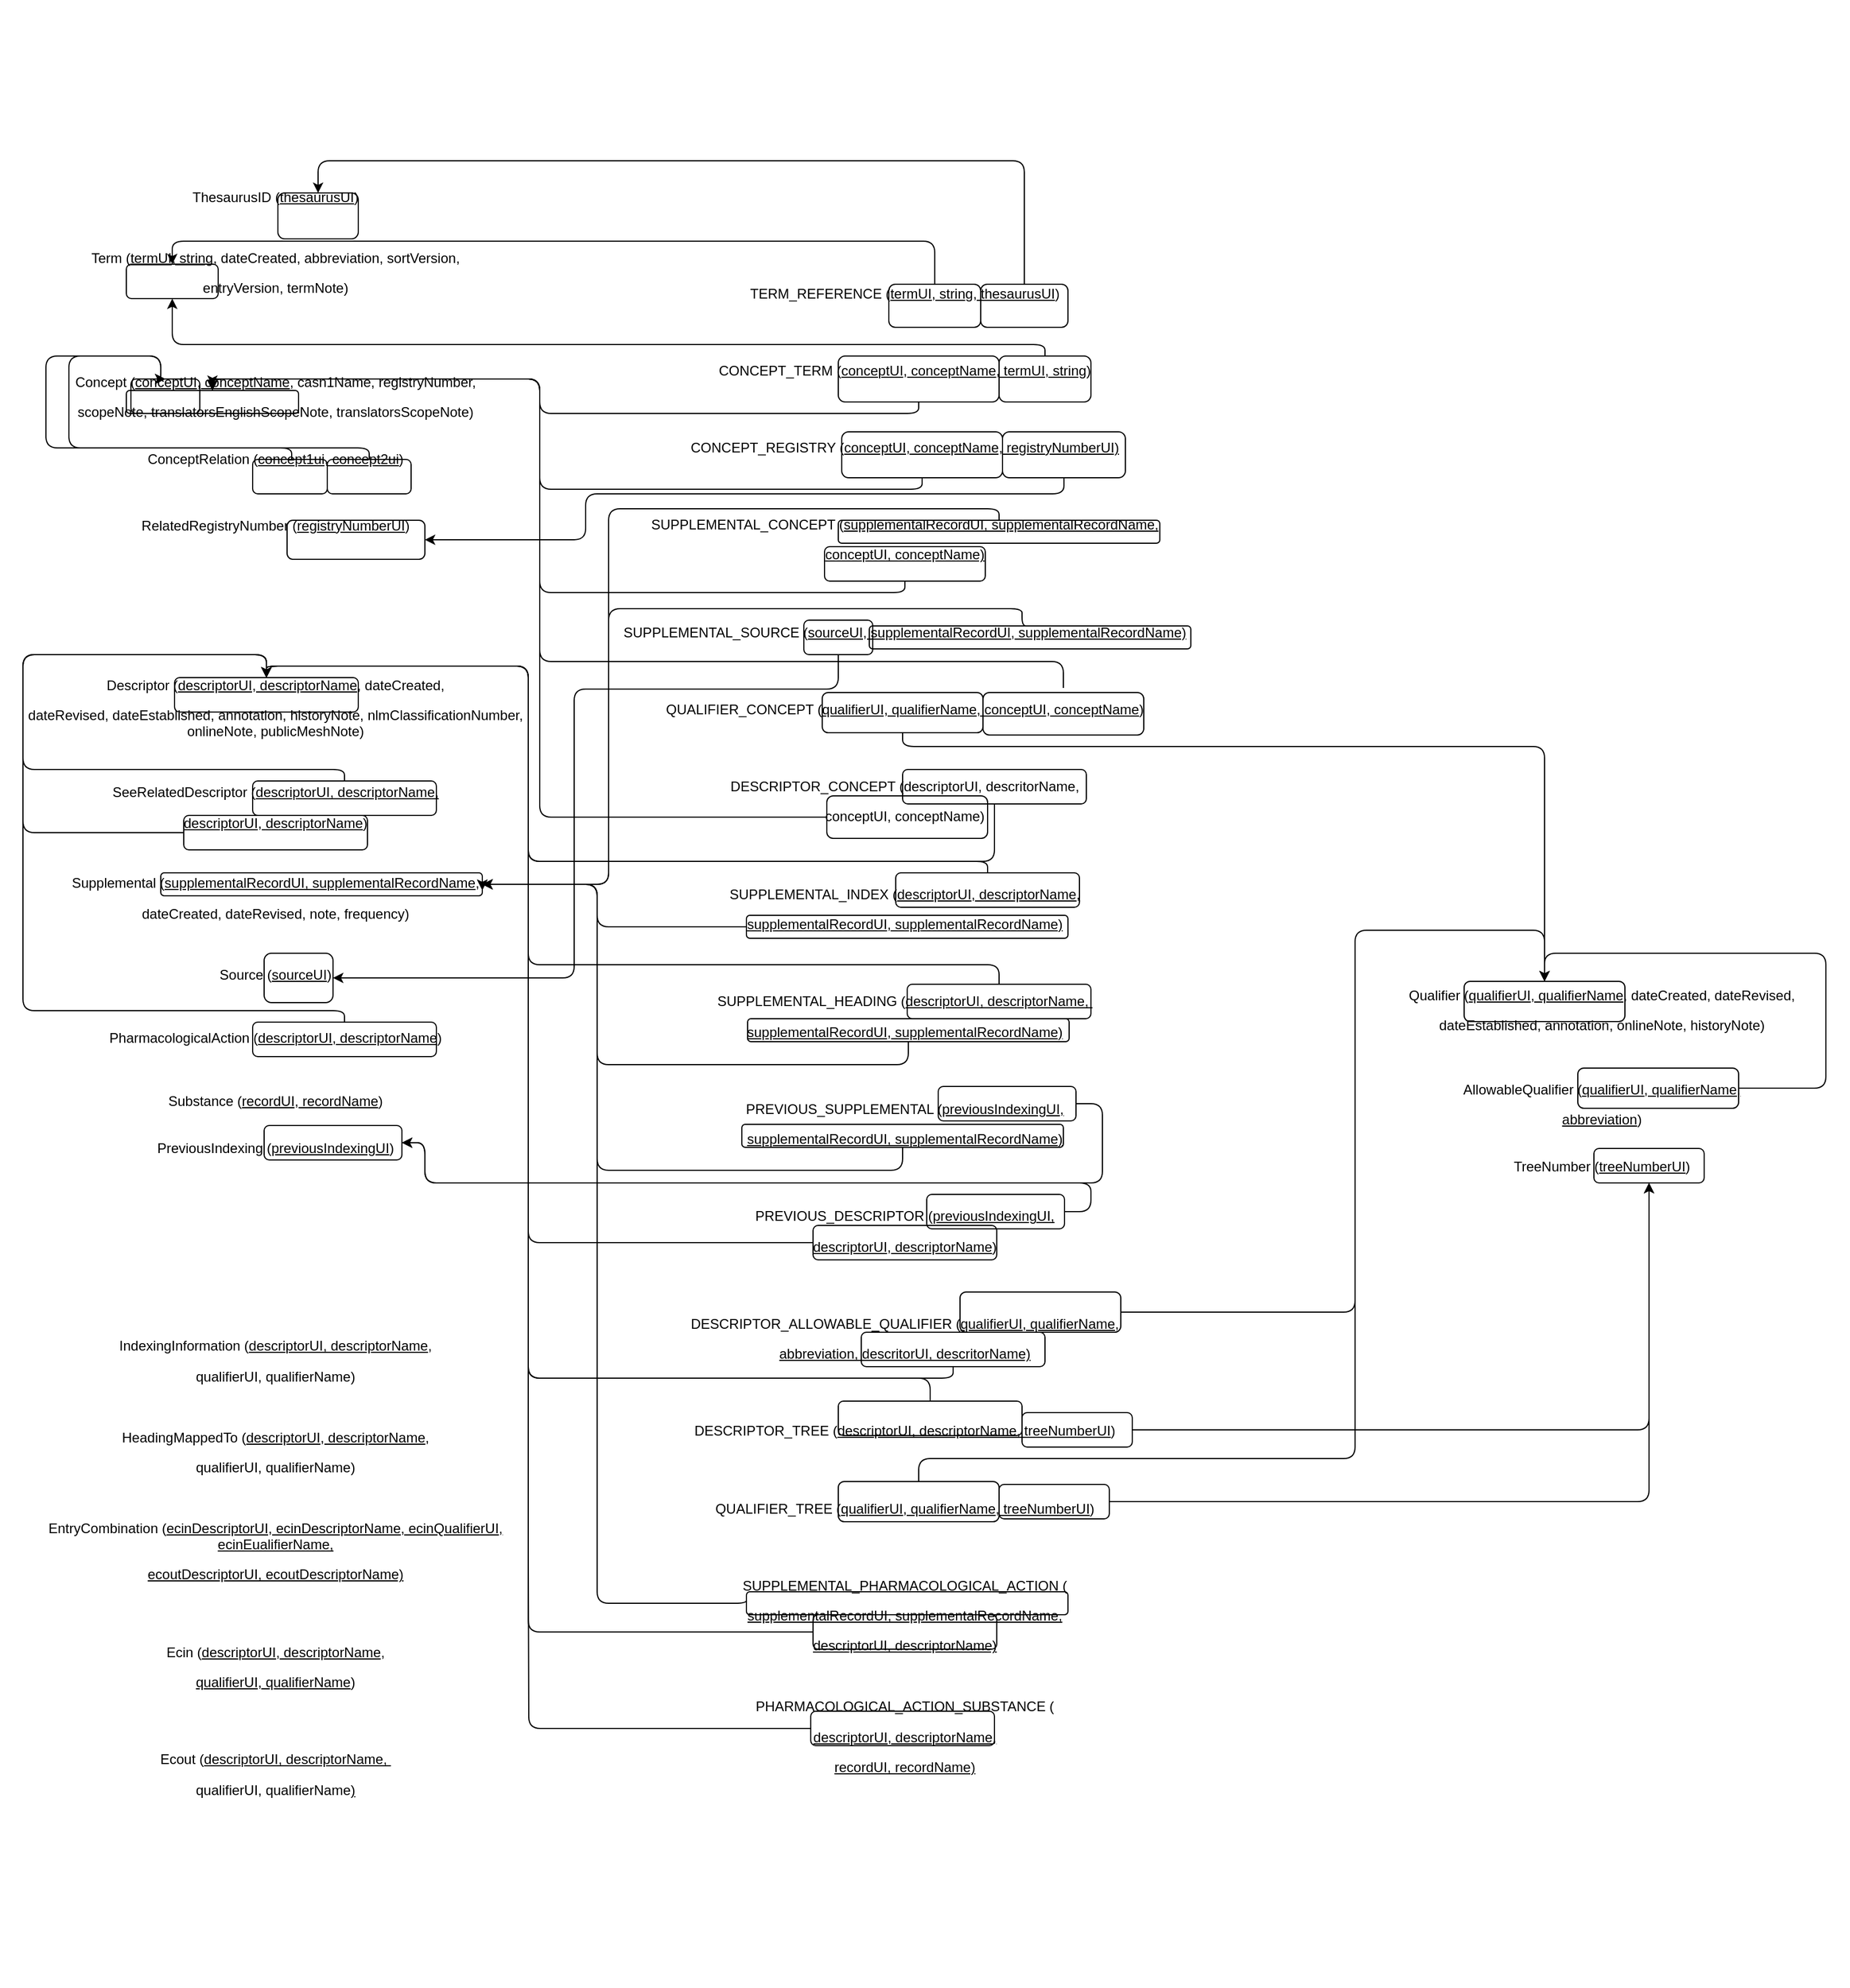 <mxfile version="13.0.2" type="github">
  <diagram id="R2lEEEUBdFMjLlhIrx00" name="Page-1">
    <mxGraphModel dx="1718" dy="1550" grid="1" gridSize="10" guides="1" tooltips="1" connect="1" arrows="1" fold="1" page="1" pageScale="1" pageWidth="850" pageHeight="1100" math="0" shadow="0" extFonts="Permanent Marker^https://fonts.googleapis.com/css?family=Permanent+Marker">
      <root>
        <mxCell id="0" />
        <mxCell id="1" parent="0" />
        <mxCell id="utsIGUZCIPryRFQYJ9Vm-76" value="&lt;p class=&quot;MsoNormal&quot;&gt;Qualifier (&lt;u&gt;qualifierUI, qualifierName&lt;/u&gt;, dateCreated, dateRevised,&lt;/p&gt;&lt;p class=&quot;MsoNormal&quot;&gt;dateEstablished, annotation, onlineNote, historyNote)&lt;/p&gt;&lt;div&gt;&lt;br&gt;&lt;/div&gt;&lt;div&gt;&lt;br&gt;&lt;/div&gt;&lt;div&gt;AllowableQualifier (&lt;u&gt;qualifierUI, qualifierName,&lt;/u&gt;&lt;br&gt;&lt;p class=&quot;MsoNormal&quot;&gt;&lt;u&gt;abbreviation&lt;/u&gt;)&lt;/p&gt;&lt;br&gt;TreeNumber (&lt;u&gt;treeNumberUI&lt;/u&gt;)&lt;br&gt;&lt;/div&gt;" style="text;html=1;strokeColor=none;fillColor=none;align=center;verticalAlign=middle;rounded=0;whiteSpace=wrap;" vertex="1" parent="1">
          <mxGeometry x="940" y="180" width="430" height="290" as="geometry" />
        </mxCell>
        <mxCell id="nE6-rk7fYekWXhLa4hP_-1" value="&lt;p class=&quot;MsoNormal&quot;&gt;ThesaurusID (&lt;u&gt;thesaurusUI&lt;/u&gt;)&lt;/p&gt;&lt;br&gt;&lt;p class=&quot;MsoNormal&quot;&gt;Term (&lt;u&gt;termUI, string&lt;/u&gt;, dateCreated, abbreviation, sortVersion,&lt;/p&gt;&lt;p class=&quot;MsoNormal&quot;&gt;entryVersion, termNote)&lt;/p&gt;&lt;br&gt;&lt;br&gt;&lt;br&gt;&lt;p class=&quot;MsoNormal&quot;&gt;Concept (&lt;u&gt;conceptUI, conceptName&lt;/u&gt;, casn1Name, registryNumber,&lt;/p&gt;&lt;p class=&quot;MsoNormal&quot;&gt;scopeNote, translatorsEnglishScopeNote, translatorsScopeNote)&lt;/p&gt;&lt;br&gt;ConceptRelation (&lt;u&gt;concept1ui, concept2ui&lt;/u&gt;)&lt;br&gt;&lt;br&gt;&lt;br&gt;&lt;br&gt;RelatedRegistryNumber (&lt;u&gt;registryNumberUI&lt;/u&gt;)&lt;br&gt;&lt;br&gt;&lt;br&gt;&lt;p class=&quot;MsoNormal&quot;&gt;&lt;/p&gt;&lt;br&gt;&lt;br&gt;&lt;br&gt;&lt;br&gt;&lt;br&gt;&lt;p class=&quot;MsoNormal&quot;&gt;Descriptor (&lt;u&gt;descriptorUI, descriptorName&lt;/u&gt;, dateCreated,&lt;/p&gt;&lt;p class=&quot;MsoNormal&quot;&gt;dateRevised, dateEstablished, annotation, historyNote, nlmClassificationNumber,&lt;br&gt;onlineNote, publicMeshNote)&lt;/p&gt;&lt;br&gt;&lt;p class=&quot;MsoNormal&quot;&gt;&lt;/p&gt;&lt;p class=&quot;MsoNormal&quot;&gt;SeeRelatedDescriptor (&lt;u&gt;descriptorUI, descriptorName,&lt;/u&gt;&lt;/p&gt;&lt;p class=&quot;MsoNormal&quot;&gt;&lt;u&gt;descriptorUI,&amp;nbsp;&lt;/u&gt;&lt;u&gt;descriptorName&lt;/u&gt;)&lt;/p&gt;&lt;div&gt;&lt;br&gt;&lt;/div&gt;&lt;p class=&quot;MsoNormal&quot;&gt;&lt;span&gt;Supplemental (&lt;/span&gt;&lt;u&gt;supplementalRecordUI, supplementalRecordName&lt;/u&gt;&lt;span&gt;,&lt;/span&gt;&lt;br&gt;&lt;/p&gt;&lt;p class=&quot;MsoNormal&quot;&gt;dateCreated, dateRevised, note, frequency)&lt;/p&gt;&lt;br&gt;&lt;p class=&quot;MsoNormal&quot;&gt;Source (&lt;u&gt;sourceUI&lt;/u&gt;)&lt;/p&gt;&lt;br&gt;&lt;br&gt;PharmacologicalAction (&lt;u&gt;descriptorUI, descriptorName&lt;/u&gt;)&lt;br&gt;&lt;br&gt;&lt;br&gt;&lt;p class=&quot;MsoNormal&quot;&gt;Substance (&lt;u&gt;recordUI, recordName&lt;/u&gt;)&lt;/p&gt;&lt;br&gt;&lt;span&gt;PreviousIndexing (&lt;/span&gt;&lt;u&gt;previousIndexingUI&lt;/u&gt;&lt;span&gt;)&lt;/span&gt;&lt;br&gt;&lt;br&gt;&lt;span&gt;&lt;br&gt;&lt;br&gt;&lt;/span&gt;&lt;br&gt;&lt;br&gt;&lt;br&gt;&lt;br&gt;&lt;br&gt;&lt;br&gt;&lt;br&gt;&lt;span&gt;&lt;br&gt;IndexingInformation (&lt;/span&gt;&lt;u&gt;descriptorUI, descriptorName&lt;/u&gt;&lt;span&gt;,&lt;/span&gt;&lt;br&gt;&lt;p class=&quot;MsoNormal&quot;&gt;qualifierUI, qualifierName)&lt;/p&gt;&lt;br&gt;&lt;p class=&quot;MsoNormal&quot;&gt;HeadingMappedTo (&lt;u&gt;descriptorUI, descriptorName&lt;/u&gt;,&lt;/p&gt;&lt;p class=&quot;MsoNormal&quot;&gt;qualifierUI, qualifierName)&lt;/p&gt;&lt;p class=&quot;MsoNormal&quot;&gt;&lt;br&gt;&lt;/p&gt;&lt;p class=&quot;MsoNormal&quot;&gt;EntryCombination (&lt;u&gt;ecinDescriptorUI, ecinDescriptorName, ecinQualifierUI, ecinEualifierName,&lt;/u&gt;&lt;/p&gt;&lt;p class=&quot;MsoNormal&quot;&gt;&lt;u&gt;ecoutDescriptorUI, ecoutDescriptorName)&lt;/u&gt;&lt;/p&gt;&lt;br&gt;&lt;br&gt;&lt;p class=&quot;MsoNormal&quot;&gt;Ecin (&lt;u&gt;descriptorUI, descriptorName,&lt;/u&gt;&lt;/p&gt;&lt;p class=&quot;MsoNormal&quot;&gt;&lt;u&gt;qualifierUI, qualifierName&lt;/u&gt;)&lt;/p&gt;&lt;br&gt;&lt;br&gt;&lt;p class=&quot;MsoNormal&quot;&gt;Ecout (&lt;u&gt;descriptorUI, descriptorName,&amp;nbsp;&lt;/u&gt;&lt;/p&gt;&lt;p class=&quot;MsoNormal&quot;&gt;&lt;span&gt;qualifierUI,&amp;nbsp;&lt;/span&gt;&lt;span&gt;qualifierName&lt;/span&gt;&lt;u&gt;)&lt;/u&gt;&lt;/p&gt;" style="text;html=1;strokeColor=none;fillColor=none;align=center;verticalAlign=middle;whiteSpace=wrap;rounded=0;" parent="1" vertex="1">
          <mxGeometry x="-240" y="-610" width="480" height="1730" as="geometry" />
        </mxCell>
        <mxCell id="nE6-rk7fYekWXhLa4hP_-2" value="&lt;p class=&quot;MsoNormal&quot;&gt;TERM_REFERENCE (&lt;u&gt;termUI, string, thesaurusUI&lt;/u&gt;)&lt;/p&gt;&lt;br&gt;&lt;br&gt;&lt;p class=&quot;MsoNormal&quot;&gt;CONCEPT_TERM (&lt;u&gt;conceptUI, conceptName, termUI, string&lt;/u&gt;)&lt;/p&gt;&lt;br&gt;&lt;br&gt;&lt;p class=&quot;MsoNormal&quot;&gt;CONCEPT_REGISTRY (&lt;u&gt;conceptUI, conceptName, registryNumberUI)&lt;/u&gt;&lt;/p&gt;&lt;br&gt;&lt;br&gt;&lt;p class=&quot;MsoNormal&quot;&gt;SUPPLEMENTAL_CONCEPT (&lt;u&gt;supplementalRecordUI, supplementalRecordName,&lt;/u&gt;&lt;/p&gt;&lt;p class=&quot;MsoNormal&quot;&gt;&lt;u&gt;conceptUI, conceptName)&lt;/u&gt;&lt;/p&gt;&lt;br&gt;&lt;br&gt;&lt;p class=&quot;MsoNormal&quot;&gt;SUPPLEMENTAL_SOURCE (&lt;u&gt;sourceUI, supplementalRecordUI, supplementalRecordName)&lt;/u&gt;&lt;/p&gt;&lt;br&gt;&lt;br&gt;&lt;p class=&quot;MsoNormal&quot;&gt;QUALIFIER_CONCEPT (&lt;u&gt;qualifierUI, qualifierName, conceptUI, conceptName&lt;/u&gt;)&lt;/p&gt;&lt;br&gt;&lt;br&gt;&lt;p class=&quot;MsoNormal&quot;&gt;DESCRIPTOR_CONCEPT (descriptorUI, descritorName,&lt;/p&gt;&lt;p class=&quot;MsoNormal&quot;&gt;conceptUI, conceptName)&lt;/p&gt;&lt;br&gt;&lt;br&gt;&lt;p class=&quot;MsoNormal&quot;&gt;SUPPLEMENTAL_INDEX (&lt;u&gt;descriptorUI, descriptorName,&lt;/u&gt;&lt;/p&gt;&lt;p class=&quot;MsoNormal&quot;&gt;&lt;u&gt;supplementalRecordUI, supplementalRecordName)&lt;/u&gt;&lt;/p&gt;&lt;br&gt;&lt;br&gt;&lt;p class=&quot;MsoNormal&quot;&gt;SUPPLEMENTAL_HEADING (&lt;u&gt;descriptorUI, descriptorName,&amp;nbsp;&lt;/u&gt;&lt;/p&gt;&lt;p class=&quot;MsoNormal&quot;&gt;&lt;u&gt;supplementalRecordUI, supplementalRecordName)&lt;/u&gt;&lt;/p&gt;&lt;br&gt;&lt;br&gt;&lt;p class=&quot;MsoNormal&quot;&gt;PREVIOUS_SUPPLEMENTAL (&lt;u&gt;previousIndexingUI,&lt;/u&gt;&lt;/p&gt;&lt;p class=&quot;MsoNormal&quot;&gt;&lt;u&gt;supplementalRecordUI, supplementalRecordName)&lt;/u&gt;&lt;/p&gt;&lt;br&gt;&lt;br&gt;&lt;p class=&quot;MsoNormal&quot;&gt;PREVIOUS_DESCRIPTOR (&lt;u&gt;previousIndexingUI,&lt;/u&gt;&lt;/p&gt;&lt;p class=&quot;MsoNormal&quot;&gt;&lt;u&gt;descriptorUI, descriptorName)&lt;/u&gt;&lt;/p&gt;&lt;br&gt;&lt;br&gt;&lt;p class=&quot;MsoNormal&quot;&gt;DESCRIPTOR_ALLOWABLE_QUALIFIER (&lt;u&gt;qualifierUI, qualifierName,&lt;/u&gt;&lt;/p&gt;&lt;p class=&quot;MsoNormal&quot;&gt;&lt;u&gt;abbreviation, descritorUI, descritorName)&lt;/u&gt;&lt;/p&gt;&lt;br&gt;&lt;br&gt;&lt;p class=&quot;MsoNormal&quot;&gt;DESCRIPTOR_TREE (&lt;u&gt;descriptorUI, descriptorName, treeNumberUI&lt;/u&gt;)&lt;/p&gt;&lt;br&gt;&lt;br&gt;&lt;p class=&quot;MsoNormal&quot;&gt;QUALIFIER_TREE (&lt;u&gt;qualifierUI, qualifierName, treeNumberUI&lt;/u&gt;)&lt;/p&gt;&lt;br&gt;&lt;br&gt;&lt;p class=&quot;MsoNormal&quot;&gt;SUPPLEMENTAL_PHARMACOLOGICAL_ACTION (&lt;/p&gt;&lt;p class=&quot;MsoNormal&quot;&gt;&lt;u&gt;supplementalRecordUI, supplementalRecordName,&lt;/u&gt;&lt;/p&gt;&lt;p class=&quot;MsoNormal&quot;&gt;&lt;u&gt;descriptorUI, descriptorName)&lt;/u&gt;&lt;/p&gt;&lt;br&gt;&lt;p class=&quot;MsoNormal&quot;&gt;PHARMACOLOGICAL_ACTION_SUBSTANCE (&lt;/p&gt;&lt;p class=&quot;MsoNormal&quot;&gt;&lt;u&gt;descriptorUI, descriptorName,&lt;/u&gt;&lt;/p&gt;&lt;p class=&quot;MsoNormal&quot;&gt;&lt;u&gt;recordUI, recordName)&lt;/u&gt;&lt;/p&gt;" style="text;html=1;strokeColor=none;fillColor=none;align=center;verticalAlign=middle;whiteSpace=wrap;rounded=0;" parent="1" vertex="1">
          <mxGeometry x="288" y="-368" width="520" height="1310" as="geometry" />
        </mxCell>
        <mxCell id="nE6-rk7fYekWXhLa4hP_-3" value="" style="rounded=1;whiteSpace=wrap;html=1;fillColor=none;" parent="1" vertex="1">
          <mxGeometry x="-130" y="-380" width="80" height="30" as="geometry" />
        </mxCell>
        <mxCell id="nE6-rk7fYekWXhLa4hP_-4" value="" style="rounded=1;whiteSpace=wrap;html=1;fillColor=none;" parent="1" vertex="1">
          <mxGeometry x="534" y="-362.5" width="80" height="37.5" as="geometry" />
        </mxCell>
        <mxCell id="nE6-rk7fYekWXhLa4hP_-5" value="" style="endArrow=classic;html=1;exitX=0.5;exitY=0;exitDx=0;exitDy=0;entryX=0.5;entryY=0;entryDx=0;entryDy=0;rounded=1;edgeStyle=orthogonalEdgeStyle;" parent="1" source="nE6-rk7fYekWXhLa4hP_-4" target="nE6-rk7fYekWXhLa4hP_-3" edge="1">
          <mxGeometry width="50" height="50" relative="1" as="geometry">
            <mxPoint x="250" y="-200" as="sourcePoint" />
            <mxPoint x="300" y="-250" as="targetPoint" />
            <Array as="points">
              <mxPoint x="574" y="-400" />
              <mxPoint x="-90" y="-400" />
            </Array>
          </mxGeometry>
        </mxCell>
        <mxCell id="nE6-rk7fYekWXhLa4hP_-6" value="" style="rounded=1;whiteSpace=wrap;html=1;fillColor=none;" parent="1" vertex="1">
          <mxGeometry x="2" y="-442" width="70" height="40" as="geometry" />
        </mxCell>
        <mxCell id="nE6-rk7fYekWXhLa4hP_-8" value="" style="endArrow=classic;html=1;exitX=0.5;exitY=0;exitDx=0;exitDy=0;entryX=0.5;entryY=0;entryDx=0;entryDy=0;rounded=1;edgeStyle=orthogonalEdgeStyle;" parent="1" source="utsIGUZCIPryRFQYJ9Vm-5" target="nE6-rk7fYekWXhLa4hP_-6" edge="1">
          <mxGeometry width="50" height="50" relative="1" as="geometry">
            <mxPoint x="649" y="-360.0" as="sourcePoint" />
            <mxPoint x="-90" y="-345" as="targetPoint" />
            <Array as="points">
              <mxPoint x="652" y="-470" />
              <mxPoint x="37" y="-470" />
            </Array>
          </mxGeometry>
        </mxCell>
        <mxCell id="utsIGUZCIPryRFQYJ9Vm-1" value="" style="rounded=1;whiteSpace=wrap;html=1;fillColor=none;" vertex="1" parent="1">
          <mxGeometry x="630" y="-300" width="80" height="40" as="geometry" />
        </mxCell>
        <mxCell id="utsIGUZCIPryRFQYJ9Vm-4" value="" style="endArrow=classic;html=1;entryX=0.5;entryY=1;entryDx=0;entryDy=0;edgeStyle=orthogonalEdgeStyle;exitX=0.5;exitY=0;exitDx=0;exitDy=0;" edge="1" parent="1" source="utsIGUZCIPryRFQYJ9Vm-1" target="nE6-rk7fYekWXhLa4hP_-3">
          <mxGeometry width="50" height="50" relative="1" as="geometry">
            <mxPoint x="130" y="-160" as="sourcePoint" />
            <mxPoint x="180" y="-210" as="targetPoint" />
            <Array as="points">
              <mxPoint x="670" y="-310" />
              <mxPoint x="-90" y="-310" />
            </Array>
          </mxGeometry>
        </mxCell>
        <mxCell id="utsIGUZCIPryRFQYJ9Vm-5" value="" style="rounded=1;whiteSpace=wrap;html=1;fillColor=none;" vertex="1" parent="1">
          <mxGeometry x="614" y="-362.5" width="76" height="37.5" as="geometry" />
        </mxCell>
        <mxCell id="utsIGUZCIPryRFQYJ9Vm-6" value="" style="rounded=1;whiteSpace=wrap;html=1;fillColor=none;" vertex="1" parent="1">
          <mxGeometry x="490" y="-300" width="140" height="40" as="geometry" />
        </mxCell>
        <mxCell id="utsIGUZCIPryRFQYJ9Vm-7" value="" style="rounded=1;whiteSpace=wrap;html=1;fillColor=none;" vertex="1" parent="1">
          <mxGeometry x="-130" y="-270" width="150" height="20" as="geometry" />
        </mxCell>
        <mxCell id="utsIGUZCIPryRFQYJ9Vm-8" value="" style="endArrow=classic;html=1;exitX=0.5;exitY=1;exitDx=0;exitDy=0;entryX=0.5;entryY=0;entryDx=0;entryDy=0;edgeStyle=orthogonalEdgeStyle;" edge="1" parent="1" source="utsIGUZCIPryRFQYJ9Vm-6" target="utsIGUZCIPryRFQYJ9Vm-7">
          <mxGeometry width="50" height="50" relative="1" as="geometry">
            <mxPoint x="200" y="-170" as="sourcePoint" />
            <mxPoint x="250" y="-220" as="targetPoint" />
            <Array as="points">
              <mxPoint x="560" y="-250" />
              <mxPoint x="230" y="-250" />
              <mxPoint x="230" y="-280" />
              <mxPoint x="-55" y="-280" />
            </Array>
          </mxGeometry>
        </mxCell>
        <mxCell id="utsIGUZCIPryRFQYJ9Vm-9" value="" style="rounded=1;whiteSpace=wrap;html=1;fillColor=none;" vertex="1" parent="1">
          <mxGeometry x="478" y="-134" width="140" height="30" as="geometry" />
        </mxCell>
        <mxCell id="utsIGUZCIPryRFQYJ9Vm-10" value="" style="endArrow=classic;html=1;exitX=0.5;exitY=1;exitDx=0;exitDy=0;entryX=0.5;entryY=0;entryDx=0;entryDy=0;edgeStyle=orthogonalEdgeStyle;" edge="1" parent="1" source="utsIGUZCIPryRFQYJ9Vm-9" target="utsIGUZCIPryRFQYJ9Vm-7">
          <mxGeometry width="50" height="50" relative="1" as="geometry">
            <mxPoint x="200" y="-100" as="sourcePoint" />
            <mxPoint x="-55" y="-200.0" as="targetPoint" />
            <Array as="points">
              <mxPoint x="548" y="-94" />
              <mxPoint x="230" y="-94" />
              <mxPoint x="230" y="-280" />
              <mxPoint x="-55" y="-280" />
            </Array>
          </mxGeometry>
        </mxCell>
        <mxCell id="utsIGUZCIPryRFQYJ9Vm-11" value="" style="rounded=1;whiteSpace=wrap;html=1;fillColor=none;" vertex="1" parent="1">
          <mxGeometry x="493" y="-234" width="140" height="40" as="geometry" />
        </mxCell>
        <mxCell id="utsIGUZCIPryRFQYJ9Vm-12" value="" style="endArrow=classic;html=1;exitX=0.5;exitY=1;exitDx=0;exitDy=0;edgeStyle=orthogonalEdgeStyle;entryX=0.5;entryY=0;entryDx=0;entryDy=0;" edge="1" parent="1" source="utsIGUZCIPryRFQYJ9Vm-11" target="utsIGUZCIPryRFQYJ9Vm-7">
          <mxGeometry width="50" height="50" relative="1" as="geometry">
            <mxPoint x="220" y="-150" as="sourcePoint" />
            <mxPoint x="-50" y="-280" as="targetPoint" />
            <Array as="points">
              <mxPoint x="563" y="-184" />
              <mxPoint x="230" y="-184" />
              <mxPoint x="230" y="-280" />
              <mxPoint x="-55" y="-280" />
            </Array>
          </mxGeometry>
        </mxCell>
        <mxCell id="utsIGUZCIPryRFQYJ9Vm-13" value="" style="rounded=1;whiteSpace=wrap;html=1;fillColor=none;" vertex="1" parent="1">
          <mxGeometry x="-100" y="150" width="280" height="20" as="geometry" />
        </mxCell>
        <mxCell id="utsIGUZCIPryRFQYJ9Vm-14" value="" style="rounded=1;whiteSpace=wrap;html=1;fillColor=none;" vertex="1" parent="1">
          <mxGeometry x="490" y="-157" width="280" height="20" as="geometry" />
        </mxCell>
        <mxCell id="utsIGUZCIPryRFQYJ9Vm-15" value="" style="rounded=1;whiteSpace=wrap;html=1;fillColor=none;" vertex="1" parent="1">
          <mxGeometry x="517" y="-65" width="280" height="20" as="geometry" />
        </mxCell>
        <mxCell id="utsIGUZCIPryRFQYJ9Vm-21" style="edgeStyle=orthogonalEdgeStyle;rounded=1;orthogonalLoop=1;jettySize=auto;html=1;entryX=1;entryY=0.75;entryDx=0;entryDy=0;" edge="1" parent="1" source="utsIGUZCIPryRFQYJ9Vm-16" target="utsIGUZCIPryRFQYJ9Vm-13">
          <mxGeometry relative="1" as="geometry">
            <Array as="points">
              <mxPoint x="280" y="197" />
              <mxPoint x="280" y="160" />
              <mxPoint x="180" y="160" />
            </Array>
          </mxGeometry>
        </mxCell>
        <mxCell id="utsIGUZCIPryRFQYJ9Vm-16" value="" style="rounded=1;whiteSpace=wrap;html=1;fillColor=none;" vertex="1" parent="1">
          <mxGeometry x="410" y="187" width="280" height="20" as="geometry" />
        </mxCell>
        <mxCell id="utsIGUZCIPryRFQYJ9Vm-22" style="edgeStyle=orthogonalEdgeStyle;rounded=1;orthogonalLoop=1;jettySize=auto;html=1;exitX=0.5;exitY=1;exitDx=0;exitDy=0;" edge="1" parent="1" source="utsIGUZCIPryRFQYJ9Vm-17">
          <mxGeometry relative="1" as="geometry">
            <mxPoint x="180" y="160" as="targetPoint" />
            <Array as="points">
              <mxPoint x="551" y="317" />
              <mxPoint x="280" y="317" />
              <mxPoint x="280" y="160" />
            </Array>
          </mxGeometry>
        </mxCell>
        <mxCell id="utsIGUZCIPryRFQYJ9Vm-17" value="" style="rounded=1;whiteSpace=wrap;html=1;fillColor=none;" vertex="1" parent="1">
          <mxGeometry x="411" y="277" width="280" height="20" as="geometry" />
        </mxCell>
        <mxCell id="utsIGUZCIPryRFQYJ9Vm-23" style="edgeStyle=orthogonalEdgeStyle;rounded=1;orthogonalLoop=1;jettySize=auto;html=1;exitX=0.5;exitY=1;exitDx=0;exitDy=0;entryX=1;entryY=0.5;entryDx=0;entryDy=0;" edge="1" parent="1" source="utsIGUZCIPryRFQYJ9Vm-18" target="utsIGUZCIPryRFQYJ9Vm-13">
          <mxGeometry relative="1" as="geometry">
            <mxPoint x="293" y="150" as="targetPoint" />
            <Array as="points">
              <mxPoint x="546" y="409" />
              <mxPoint x="280" y="409" />
              <mxPoint x="280" y="160" />
            </Array>
          </mxGeometry>
        </mxCell>
        <mxCell id="utsIGUZCIPryRFQYJ9Vm-18" value="" style="rounded=1;whiteSpace=wrap;html=1;fillColor=none;" vertex="1" parent="1">
          <mxGeometry x="406" y="369" width="280" height="20" as="geometry" />
        </mxCell>
        <mxCell id="utsIGUZCIPryRFQYJ9Vm-19" value="" style="endArrow=classic;html=1;exitX=0.5;exitY=0;exitDx=0;exitDy=0;edgeStyle=orthogonalEdgeStyle;entryX=1;entryY=0.5;entryDx=0;entryDy=0;" edge="1" parent="1" source="utsIGUZCIPryRFQYJ9Vm-14" target="utsIGUZCIPryRFQYJ9Vm-13">
          <mxGeometry width="50" height="50" relative="1" as="geometry">
            <mxPoint x="290" y="50" as="sourcePoint" />
            <mxPoint x="340" as="targetPoint" />
            <Array as="points">
              <mxPoint x="630" y="-167" />
              <mxPoint x="290" y="-167" />
              <mxPoint x="290" y="160" />
            </Array>
          </mxGeometry>
        </mxCell>
        <mxCell id="utsIGUZCIPryRFQYJ9Vm-20" value="" style="endArrow=classic;html=1;exitX=0.5;exitY=0;exitDx=0;exitDy=0;edgeStyle=orthogonalEdgeStyle;entryX=1;entryY=0.75;entryDx=0;entryDy=0;" edge="1" parent="1" source="utsIGUZCIPryRFQYJ9Vm-15" target="utsIGUZCIPryRFQYJ9Vm-13">
          <mxGeometry width="50" height="50" relative="1" as="geometry">
            <mxPoint x="649.94" y="-89.94" as="sourcePoint" />
            <mxPoint x="199.94" y="177.06" as="targetPoint" />
            <Array as="points">
              <mxPoint x="650" y="-65" />
              <mxPoint x="650" y="-80" />
              <mxPoint x="290" y="-80" />
              <mxPoint x="290" y="160" />
              <mxPoint x="180" y="160" />
            </Array>
          </mxGeometry>
        </mxCell>
        <mxCell id="utsIGUZCIPryRFQYJ9Vm-27" style="edgeStyle=orthogonalEdgeStyle;rounded=1;orthogonalLoop=1;jettySize=auto;html=1;exitX=0;exitY=0.25;exitDx=0;exitDy=0;entryX=1;entryY=0.75;entryDx=0;entryDy=0;" edge="1" parent="1" source="utsIGUZCIPryRFQYJ9Vm-28" target="utsIGUZCIPryRFQYJ9Vm-13">
          <mxGeometry relative="1" as="geometry">
            <mxPoint x="270" y="320" as="targetPoint" />
            <Array as="points">
              <mxPoint x="410" y="786" />
              <mxPoint x="280" y="786" />
              <mxPoint x="280" y="160" />
              <mxPoint x="180" y="160" />
            </Array>
          </mxGeometry>
        </mxCell>
        <mxCell id="utsIGUZCIPryRFQYJ9Vm-28" value="" style="rounded=1;whiteSpace=wrap;html=1;fillColor=none;" vertex="1" parent="1">
          <mxGeometry x="410" y="776" width="280" height="20" as="geometry" />
        </mxCell>
        <mxCell id="utsIGUZCIPryRFQYJ9Vm-31" style="edgeStyle=orthogonalEdgeStyle;rounded=1;orthogonalLoop=1;jettySize=auto;html=1;exitX=0.5;exitY=0;exitDx=0;exitDy=0;entryX=0.5;entryY=0;entryDx=0;entryDy=0;" edge="1" parent="1">
          <mxGeometry relative="1" as="geometry">
            <mxPoint x="686" y="-11" as="sourcePoint" />
            <mxPoint x="-55" y="-274" as="targetPoint" />
            <Array as="points">
              <mxPoint x="686" y="-34" />
              <mxPoint x="230" y="-34" />
              <mxPoint x="230" y="-280" />
              <mxPoint x="-55" y="-280" />
            </Array>
          </mxGeometry>
        </mxCell>
        <mxCell id="utsIGUZCIPryRFQYJ9Vm-29" value="" style="rounded=1;whiteSpace=wrap;html=1;fillColor=none;" vertex="1" parent="1">
          <mxGeometry x="616" y="-7" width="140" height="37" as="geometry" />
        </mxCell>
        <mxCell id="utsIGUZCIPryRFQYJ9Vm-33" style="edgeStyle=orthogonalEdgeStyle;rounded=1;orthogonalLoop=1;jettySize=auto;html=1;entryX=0.5;entryY=0;entryDx=0;entryDy=0;" edge="1" parent="1" source="utsIGUZCIPryRFQYJ9Vm-32" target="utsIGUZCIPryRFQYJ9Vm-7">
          <mxGeometry relative="1" as="geometry">
            <Array as="points">
              <mxPoint x="230" y="102" />
              <mxPoint x="230" y="-280" />
              <mxPoint x="-55" y="-280" />
            </Array>
          </mxGeometry>
        </mxCell>
        <mxCell id="utsIGUZCIPryRFQYJ9Vm-32" value="" style="rounded=1;whiteSpace=wrap;html=1;fillColor=none;" vertex="1" parent="1">
          <mxGeometry x="480" y="83" width="140" height="37" as="geometry" />
        </mxCell>
        <mxCell id="utsIGUZCIPryRFQYJ9Vm-34" value="" style="rounded=1;whiteSpace=wrap;html=1;fillColor=none;" vertex="1" parent="1">
          <mxGeometry x="-126" y="-280" width="60" height="30" as="geometry" />
        </mxCell>
        <mxCell id="utsIGUZCIPryRFQYJ9Vm-36" style="edgeStyle=orthogonalEdgeStyle;rounded=1;orthogonalLoop=1;jettySize=auto;html=1;entryX=0.5;entryY=0;entryDx=0;entryDy=0;" edge="1" parent="1" source="utsIGUZCIPryRFQYJ9Vm-35" target="utsIGUZCIPryRFQYJ9Vm-34">
          <mxGeometry relative="1" as="geometry">
            <Array as="points">
              <mxPoint x="14" y="-220" />
              <mxPoint x="-180" y="-220" />
              <mxPoint x="-180" y="-300" />
              <mxPoint x="-100" y="-300" />
            </Array>
          </mxGeometry>
        </mxCell>
        <mxCell id="utsIGUZCIPryRFQYJ9Vm-35" value="" style="rounded=1;whiteSpace=wrap;html=1;fillColor=none;" vertex="1" parent="1">
          <mxGeometry x="-20" y="-210" width="65" height="30" as="geometry" />
        </mxCell>
        <mxCell id="utsIGUZCIPryRFQYJ9Vm-37" style="edgeStyle=orthogonalEdgeStyle;rounded=1;orthogonalLoop=1;jettySize=auto;html=1;entryX=0.5;entryY=0;entryDx=0;entryDy=0;" edge="1" parent="1" source="utsIGUZCIPryRFQYJ9Vm-38" target="utsIGUZCIPryRFQYJ9Vm-34">
          <mxGeometry relative="1" as="geometry">
            <mxPoint x="-32" y="-280" as="targetPoint" />
            <Array as="points">
              <mxPoint x="82" y="-220" />
              <mxPoint x="-200" y="-220" />
              <mxPoint x="-200" y="-300" />
              <mxPoint x="-100" y="-300" />
            </Array>
          </mxGeometry>
        </mxCell>
        <mxCell id="utsIGUZCIPryRFQYJ9Vm-38" value="" style="rounded=1;whiteSpace=wrap;html=1;fillColor=none;" vertex="1" parent="1">
          <mxGeometry x="45" y="-210" width="73" height="30" as="geometry" />
        </mxCell>
        <mxCell id="utsIGUZCIPryRFQYJ9Vm-40" value="" style="rounded=1;whiteSpace=wrap;html=1;fillColor=none;" vertex="1" parent="1">
          <mxGeometry x="10" y="-157" width="120" height="34" as="geometry" />
        </mxCell>
        <mxCell id="utsIGUZCIPryRFQYJ9Vm-43" style="edgeStyle=orthogonalEdgeStyle;rounded=1;orthogonalLoop=1;jettySize=auto;html=1;entryX=1;entryY=0.5;entryDx=0;entryDy=0;" edge="1" parent="1" source="utsIGUZCIPryRFQYJ9Vm-42" target="utsIGUZCIPryRFQYJ9Vm-40">
          <mxGeometry relative="1" as="geometry">
            <Array as="points">
              <mxPoint x="687" y="-180" />
              <mxPoint x="270" y="-180" />
              <mxPoint x="270" y="-140" />
            </Array>
          </mxGeometry>
        </mxCell>
        <mxCell id="utsIGUZCIPryRFQYJ9Vm-42" value="" style="rounded=1;whiteSpace=wrap;html=1;fillColor=none;" vertex="1" parent="1">
          <mxGeometry x="633" y="-234" width="107" height="40" as="geometry" />
        </mxCell>
        <mxCell id="utsIGUZCIPryRFQYJ9Vm-44" value="" style="rounded=1;whiteSpace=wrap;html=1;fillColor=none;" vertex="1" parent="1">
          <mxGeometry x="1035" y="244.5" width="140" height="35" as="geometry" />
        </mxCell>
        <mxCell id="utsIGUZCIPryRFQYJ9Vm-78" style="edgeStyle=orthogonalEdgeStyle;rounded=1;orthogonalLoop=1;jettySize=auto;html=1;endArrow=classic;endFill=1;strokeColor=#000000;entryX=0.5;entryY=0;entryDx=0;entryDy=0;" edge="1" parent="1" source="utsIGUZCIPryRFQYJ9Vm-45" target="utsIGUZCIPryRFQYJ9Vm-44">
          <mxGeometry relative="1" as="geometry">
            <Array as="points">
              <mxPoint x="546" y="40" />
              <mxPoint x="1105" y="40" />
            </Array>
          </mxGeometry>
        </mxCell>
        <mxCell id="utsIGUZCIPryRFQYJ9Vm-45" value="" style="rounded=1;whiteSpace=wrap;html=1;fillColor=none;" vertex="1" parent="1">
          <mxGeometry x="476" y="-7" width="140" height="35" as="geometry" />
        </mxCell>
        <mxCell id="utsIGUZCIPryRFQYJ9Vm-47" value="" style="rounded=1;whiteSpace=wrap;html=1;fillColor=none;" vertex="1" parent="1">
          <mxGeometry x="-88" y="-20" width="160" height="30" as="geometry" />
        </mxCell>
        <mxCell id="utsIGUZCIPryRFQYJ9Vm-49" style="edgeStyle=orthogonalEdgeStyle;rounded=1;orthogonalLoop=1;jettySize=auto;html=1;entryX=0.5;entryY=0;entryDx=0;entryDy=0;" edge="1" parent="1" source="utsIGUZCIPryRFQYJ9Vm-48" target="utsIGUZCIPryRFQYJ9Vm-47">
          <mxGeometry relative="1" as="geometry">
            <Array as="points">
              <mxPoint x="626" y="140" />
              <mxPoint x="220" y="140" />
              <mxPoint x="220" y="-30" />
              <mxPoint x="-8" y="-30" />
            </Array>
          </mxGeometry>
        </mxCell>
        <mxCell id="utsIGUZCIPryRFQYJ9Vm-48" value="" style="rounded=1;whiteSpace=wrap;html=1;fillColor=none;" vertex="1" parent="1">
          <mxGeometry x="546" y="60" width="160" height="30" as="geometry" />
        </mxCell>
        <mxCell id="utsIGUZCIPryRFQYJ9Vm-50" value="" style="rounded=1;whiteSpace=wrap;html=1;fillColor=none;" vertex="1" parent="1">
          <mxGeometry x="-20" y="70" width="160" height="30" as="geometry" />
        </mxCell>
        <mxCell id="utsIGUZCIPryRFQYJ9Vm-52" style="edgeStyle=orthogonalEdgeStyle;rounded=1;orthogonalLoop=1;jettySize=auto;html=1;entryX=0.5;entryY=0;entryDx=0;entryDy=0;" edge="1" parent="1" source="utsIGUZCIPryRFQYJ9Vm-51" target="utsIGUZCIPryRFQYJ9Vm-47">
          <mxGeometry relative="1" as="geometry">
            <mxPoint x="-10" y="-30" as="targetPoint" />
            <Array as="points">
              <mxPoint x="-220" y="115" />
              <mxPoint x="-220" y="-40" />
              <mxPoint x="-8" y="-40" />
            </Array>
          </mxGeometry>
        </mxCell>
        <mxCell id="utsIGUZCIPryRFQYJ9Vm-51" value="" style="rounded=1;whiteSpace=wrap;html=1;fillColor=none;" vertex="1" parent="1">
          <mxGeometry x="-80" y="100" width="160" height="30" as="geometry" />
        </mxCell>
        <mxCell id="utsIGUZCIPryRFQYJ9Vm-53" style="edgeStyle=orthogonalEdgeStyle;rounded=1;orthogonalLoop=1;jettySize=auto;html=1;entryX=0.5;entryY=0;entryDx=0;entryDy=0;exitX=0.5;exitY=0;exitDx=0;exitDy=0;" edge="1" parent="1" source="utsIGUZCIPryRFQYJ9Vm-50" target="utsIGUZCIPryRFQYJ9Vm-47">
          <mxGeometry relative="1" as="geometry">
            <mxPoint x="2" y="-10" as="targetPoint" />
            <mxPoint x="-70" y="125" as="sourcePoint" />
            <Array as="points">
              <mxPoint x="60" y="60" />
              <mxPoint x="-220" y="60" />
              <mxPoint x="-220" y="-40" />
              <mxPoint x="-8" y="-40" />
            </Array>
          </mxGeometry>
        </mxCell>
        <mxCell id="utsIGUZCIPryRFQYJ9Vm-56" style="edgeStyle=orthogonalEdgeStyle;rounded=1;orthogonalLoop=1;jettySize=auto;html=1;entryX=1;entryY=0.5;entryDx=0;entryDy=0;" edge="1" parent="1" source="utsIGUZCIPryRFQYJ9Vm-54" target="utsIGUZCIPryRFQYJ9Vm-55">
          <mxGeometry relative="1" as="geometry">
            <Array as="points">
              <mxPoint x="490" y="-10" />
              <mxPoint x="260" y="-10" />
              <mxPoint x="260" y="242" />
            </Array>
          </mxGeometry>
        </mxCell>
        <mxCell id="utsIGUZCIPryRFQYJ9Vm-54" value="" style="rounded=1;whiteSpace=wrap;html=1;fillColor=none;" vertex="1" parent="1">
          <mxGeometry x="460" y="-70" width="60" height="30" as="geometry" />
        </mxCell>
        <mxCell id="utsIGUZCIPryRFQYJ9Vm-55" value="" style="rounded=1;whiteSpace=wrap;html=1;fillColor=none;" vertex="1" parent="1">
          <mxGeometry x="-10" y="220" width="60" height="43" as="geometry" />
        </mxCell>
        <mxCell id="utsIGUZCIPryRFQYJ9Vm-58" style="edgeStyle=orthogonalEdgeStyle;rounded=1;orthogonalLoop=1;jettySize=auto;html=1;entryX=0.5;entryY=0;entryDx=0;entryDy=0;" edge="1" parent="1" source="utsIGUZCIPryRFQYJ9Vm-57" target="utsIGUZCIPryRFQYJ9Vm-47">
          <mxGeometry relative="1" as="geometry">
            <mxPoint x="-220" y="-30" as="targetPoint" />
            <Array as="points">
              <mxPoint x="60" y="270" />
              <mxPoint x="-220" y="270" />
              <mxPoint x="-220" y="-40" />
              <mxPoint x="-8" y="-40" />
            </Array>
          </mxGeometry>
        </mxCell>
        <mxCell id="utsIGUZCIPryRFQYJ9Vm-57" value="" style="rounded=1;whiteSpace=wrap;html=1;fillColor=none;" vertex="1" parent="1">
          <mxGeometry x="-20" y="280" width="160" height="30" as="geometry" />
        </mxCell>
        <mxCell id="utsIGUZCIPryRFQYJ9Vm-62" style="edgeStyle=orthogonalEdgeStyle;rounded=1;orthogonalLoop=1;jettySize=auto;html=1;entryX=0.5;entryY=0;entryDx=0;entryDy=0;" edge="1" parent="1" source="utsIGUZCIPryRFQYJ9Vm-59" target="utsIGUZCIPryRFQYJ9Vm-47">
          <mxGeometry relative="1" as="geometry">
            <Array as="points">
              <mxPoint x="620" y="140" />
              <mxPoint x="220" y="140" />
              <mxPoint x="220" y="-30" />
              <mxPoint x="-8" y="-30" />
            </Array>
          </mxGeometry>
        </mxCell>
        <mxCell id="utsIGUZCIPryRFQYJ9Vm-59" value="" style="rounded=1;whiteSpace=wrap;html=1;fillColor=none;" vertex="1" parent="1">
          <mxGeometry x="540" y="150" width="160" height="30" as="geometry" />
        </mxCell>
        <mxCell id="utsIGUZCIPryRFQYJ9Vm-63" style="edgeStyle=orthogonalEdgeStyle;rounded=1;orthogonalLoop=1;jettySize=auto;html=1;entryX=0.5;entryY=0;entryDx=0;entryDy=0;" edge="1" parent="1" source="utsIGUZCIPryRFQYJ9Vm-60" target="utsIGUZCIPryRFQYJ9Vm-47">
          <mxGeometry relative="1" as="geometry">
            <Array as="points">
              <mxPoint x="630" y="230" />
              <mxPoint x="220" y="230" />
              <mxPoint x="220" y="-30" />
              <mxPoint x="-8" y="-30" />
            </Array>
          </mxGeometry>
        </mxCell>
        <mxCell id="utsIGUZCIPryRFQYJ9Vm-60" value="" style="rounded=1;whiteSpace=wrap;html=1;fillColor=none;" vertex="1" parent="1">
          <mxGeometry x="550" y="247" width="160" height="30" as="geometry" />
        </mxCell>
        <mxCell id="utsIGUZCIPryRFQYJ9Vm-64" style="edgeStyle=orthogonalEdgeStyle;rounded=1;orthogonalLoop=1;jettySize=auto;html=1;entryX=0.5;entryY=0;entryDx=0;entryDy=0;" edge="1" parent="1" source="utsIGUZCIPryRFQYJ9Vm-61" target="utsIGUZCIPryRFQYJ9Vm-47">
          <mxGeometry relative="1" as="geometry">
            <Array as="points">
              <mxPoint x="220" y="472" />
              <mxPoint x="220" y="-30" />
              <mxPoint x="-8" y="-30" />
            </Array>
          </mxGeometry>
        </mxCell>
        <mxCell id="utsIGUZCIPryRFQYJ9Vm-61" value="" style="rounded=1;whiteSpace=wrap;html=1;fillColor=none;" vertex="1" parent="1">
          <mxGeometry x="468" y="457" width="160" height="30" as="geometry" />
        </mxCell>
        <mxCell id="utsIGUZCIPryRFQYJ9Vm-65" value="" style="rounded=1;whiteSpace=wrap;html=1;fillColor=none;" vertex="1" parent="1">
          <mxGeometry x="-10" y="370" width="120" height="30" as="geometry" />
        </mxCell>
        <mxCell id="utsIGUZCIPryRFQYJ9Vm-67" style="edgeStyle=orthogonalEdgeStyle;rounded=1;orthogonalLoop=1;jettySize=auto;html=1;entryX=1;entryY=0.5;entryDx=0;entryDy=0;" edge="1" parent="1" source="utsIGUZCIPryRFQYJ9Vm-66" target="utsIGUZCIPryRFQYJ9Vm-65">
          <mxGeometry relative="1" as="geometry">
            <Array as="points">
              <mxPoint x="720" y="351" />
              <mxPoint x="720" y="420" />
              <mxPoint x="130" y="420" />
              <mxPoint x="130" y="385" />
            </Array>
          </mxGeometry>
        </mxCell>
        <mxCell id="utsIGUZCIPryRFQYJ9Vm-66" value="" style="rounded=1;whiteSpace=wrap;html=1;fillColor=none;" vertex="1" parent="1">
          <mxGeometry x="577" y="336" width="120" height="30" as="geometry" />
        </mxCell>
        <mxCell id="utsIGUZCIPryRFQYJ9Vm-68" style="edgeStyle=orthogonalEdgeStyle;rounded=1;orthogonalLoop=1;jettySize=auto;html=1;entryX=1;entryY=0.5;entryDx=0;entryDy=0;" edge="1" parent="1" source="utsIGUZCIPryRFQYJ9Vm-69" target="utsIGUZCIPryRFQYJ9Vm-65">
          <mxGeometry relative="1" as="geometry">
            <mxPoint x="100" y="479" as="targetPoint" />
            <Array as="points">
              <mxPoint x="710" y="445" />
              <mxPoint x="710" y="420" />
              <mxPoint x="130" y="420" />
              <mxPoint x="130" y="385" />
            </Array>
          </mxGeometry>
        </mxCell>
        <mxCell id="utsIGUZCIPryRFQYJ9Vm-69" value="" style="rounded=1;whiteSpace=wrap;html=1;fillColor=none;" vertex="1" parent="1">
          <mxGeometry x="567" y="430" width="120" height="30" as="geometry" />
        </mxCell>
        <mxCell id="utsIGUZCIPryRFQYJ9Vm-73" style="edgeStyle=orthogonalEdgeStyle;rounded=1;orthogonalLoop=1;jettySize=auto;html=1;exitX=0.5;exitY=1;exitDx=0;exitDy=0;strokeColor=#000000;endArrow=none;endFill=0;" edge="1" parent="1" source="utsIGUZCIPryRFQYJ9Vm-70">
          <mxGeometry relative="1" as="geometry">
            <mxPoint x="220" y="450" as="targetPoint" />
            <Array as="points">
              <mxPoint x="590" y="590" />
              <mxPoint x="220" y="590" />
            </Array>
          </mxGeometry>
        </mxCell>
        <mxCell id="utsIGUZCIPryRFQYJ9Vm-70" value="" style="rounded=1;whiteSpace=wrap;html=1;fillColor=none;" vertex="1" parent="1">
          <mxGeometry x="510" y="550" width="160" height="30" as="geometry" />
        </mxCell>
        <mxCell id="utsIGUZCIPryRFQYJ9Vm-71" value="" style="rounded=1;whiteSpace=wrap;html=1;fillColor=none;" vertex="1" parent="1">
          <mxGeometry x="490" y="610" width="160" height="30" as="geometry" />
        </mxCell>
        <mxCell id="utsIGUZCIPryRFQYJ9Vm-72" value="" style="rounded=1;whiteSpace=wrap;html=1;fillColor=none;" vertex="1" parent="1">
          <mxGeometry x="468" y="796" width="160" height="30" as="geometry" />
        </mxCell>
        <mxCell id="utsIGUZCIPryRFQYJ9Vm-74" value="" style="endArrow=none;html=1;strokeColor=#000000;entryX=0.5;entryY=0;entryDx=0;entryDy=0;edgeStyle=orthogonalEdgeStyle;" edge="1" parent="1" target="utsIGUZCIPryRFQYJ9Vm-71">
          <mxGeometry width="50" height="50" relative="1" as="geometry">
            <mxPoint x="220" y="560" as="sourcePoint" />
            <mxPoint x="390" y="600" as="targetPoint" />
            <Array as="points">
              <mxPoint x="220" y="590" />
              <mxPoint x="570" y="590" />
            </Array>
          </mxGeometry>
        </mxCell>
        <mxCell id="utsIGUZCIPryRFQYJ9Vm-75" value="" style="endArrow=none;html=1;strokeColor=#000000;entryX=0;entryY=0.5;entryDx=0;entryDy=0;edgeStyle=orthogonalEdgeStyle;" edge="1" parent="1" target="utsIGUZCIPryRFQYJ9Vm-72">
          <mxGeometry width="50" height="50" relative="1" as="geometry">
            <mxPoint x="220" y="550" as="sourcePoint" />
            <mxPoint x="580" y="620" as="targetPoint" />
            <Array as="points">
              <mxPoint x="220" y="811" />
            </Array>
          </mxGeometry>
        </mxCell>
        <mxCell id="utsIGUZCIPryRFQYJ9Vm-84" style="edgeStyle=orthogonalEdgeStyle;rounded=1;orthogonalLoop=1;jettySize=auto;html=1;exitX=1;exitY=0.5;exitDx=0;exitDy=0;endArrow=classic;endFill=1;strokeColor=#000000;entryX=0.5;entryY=0;entryDx=0;entryDy=0;" edge="1" parent="1" source="utsIGUZCIPryRFQYJ9Vm-79" target="utsIGUZCIPryRFQYJ9Vm-44">
          <mxGeometry relative="1" as="geometry">
            <mxPoint x="1110" y="250" as="targetPoint" />
            <Array as="points">
              <mxPoint x="940" y="533" />
              <mxPoint x="940" y="200" />
              <mxPoint x="1105" y="200" />
            </Array>
          </mxGeometry>
        </mxCell>
        <mxCell id="utsIGUZCIPryRFQYJ9Vm-79" value="" style="rounded=1;whiteSpace=wrap;html=1;fillColor=none;" vertex="1" parent="1">
          <mxGeometry x="596" y="515" width="140" height="35" as="geometry" />
        </mxCell>
        <mxCell id="utsIGUZCIPryRFQYJ9Vm-85" style="edgeStyle=orthogonalEdgeStyle;rounded=1;orthogonalLoop=1;jettySize=auto;html=1;exitX=0.5;exitY=0;exitDx=0;exitDy=0;endArrow=none;endFill=0;strokeColor=#000000;" edge="1" parent="1" source="utsIGUZCIPryRFQYJ9Vm-80">
          <mxGeometry relative="1" as="geometry">
            <mxPoint x="940" y="480" as="targetPoint" />
            <Array as="points">
              <mxPoint x="560" y="660" />
              <mxPoint x="940" y="660" />
            </Array>
          </mxGeometry>
        </mxCell>
        <mxCell id="utsIGUZCIPryRFQYJ9Vm-80" value="" style="rounded=1;whiteSpace=wrap;html=1;fillColor=none;" vertex="1" parent="1">
          <mxGeometry x="490" y="680" width="140" height="35" as="geometry" />
        </mxCell>
        <mxCell id="utsIGUZCIPryRFQYJ9Vm-83" style="edgeStyle=orthogonalEdgeStyle;rounded=1;orthogonalLoop=1;jettySize=auto;html=1;exitX=1;exitY=0.5;exitDx=0;exitDy=0;endArrow=classic;endFill=1;strokeColor=#000000;entryX=0.5;entryY=0;entryDx=0;entryDy=0;" edge="1" parent="1" source="utsIGUZCIPryRFQYJ9Vm-81" target="utsIGUZCIPryRFQYJ9Vm-44">
          <mxGeometry relative="1" as="geometry">
            <mxPoint x="1110" y="240" as="targetPoint" />
            <Array as="points">
              <mxPoint x="1350" y="338" />
              <mxPoint x="1350" y="220" />
              <mxPoint x="1105" y="220" />
            </Array>
          </mxGeometry>
        </mxCell>
        <mxCell id="utsIGUZCIPryRFQYJ9Vm-81" value="" style="rounded=1;whiteSpace=wrap;html=1;fillColor=none;" vertex="1" parent="1">
          <mxGeometry x="1134" y="320" width="140" height="35" as="geometry" />
        </mxCell>
        <mxCell id="utsIGUZCIPryRFQYJ9Vm-87" style="edgeStyle=orthogonalEdgeStyle;rounded=1;orthogonalLoop=1;jettySize=auto;html=1;endArrow=none;endFill=0;strokeColor=#000000;" edge="1" parent="1" source="utsIGUZCIPryRFQYJ9Vm-86">
          <mxGeometry relative="1" as="geometry">
            <mxPoint x="220" y="740" as="targetPoint" />
          </mxGeometry>
        </mxCell>
        <mxCell id="utsIGUZCIPryRFQYJ9Vm-86" value="" style="rounded=1;whiteSpace=wrap;html=1;fillColor=none;" vertex="1" parent="1">
          <mxGeometry x="466" y="880" width="160" height="30" as="geometry" />
        </mxCell>
        <mxCell id="utsIGUZCIPryRFQYJ9Vm-88" value="" style="rounded=1;whiteSpace=wrap;html=1;strokeColor=#000000;fillColor=none;" vertex="1" parent="1">
          <mxGeometry x="1148" y="390" width="96" height="30" as="geometry" />
        </mxCell>
        <mxCell id="utsIGUZCIPryRFQYJ9Vm-92" style="edgeStyle=orthogonalEdgeStyle;rounded=1;orthogonalLoop=1;jettySize=auto;html=1;exitX=1;exitY=0.5;exitDx=0;exitDy=0;entryX=0.5;entryY=1;entryDx=0;entryDy=0;endArrow=classic;endFill=1;strokeColor=#000000;" edge="1" parent="1" source="utsIGUZCIPryRFQYJ9Vm-89" target="utsIGUZCIPryRFQYJ9Vm-88">
          <mxGeometry relative="1" as="geometry" />
        </mxCell>
        <mxCell id="utsIGUZCIPryRFQYJ9Vm-89" value="" style="rounded=1;whiteSpace=wrap;html=1;strokeColor=#000000;fillColor=none;" vertex="1" parent="1">
          <mxGeometry x="630" y="682.5" width="96" height="30" as="geometry" />
        </mxCell>
        <mxCell id="utsIGUZCIPryRFQYJ9Vm-91" style="edgeStyle=orthogonalEdgeStyle;rounded=1;orthogonalLoop=1;jettySize=auto;html=1;entryX=0.5;entryY=1;entryDx=0;entryDy=0;endArrow=classic;endFill=1;strokeColor=#000000;" edge="1" parent="1" source="utsIGUZCIPryRFQYJ9Vm-90" target="utsIGUZCIPryRFQYJ9Vm-88">
          <mxGeometry relative="1" as="geometry" />
        </mxCell>
        <mxCell id="utsIGUZCIPryRFQYJ9Vm-90" value="" style="rounded=1;whiteSpace=wrap;html=1;strokeColor=#000000;fillColor=none;" vertex="1" parent="1">
          <mxGeometry x="650" y="620" width="96" height="30" as="geometry" />
        </mxCell>
      </root>
    </mxGraphModel>
  </diagram>
</mxfile>
